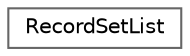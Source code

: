 digraph "类继承关系图"
{
 // LATEX_PDF_SIZE
  bgcolor="transparent";
  edge [fontname=Helvetica,fontsize=10,labelfontname=Helvetica,labelfontsize=10];
  node [fontname=Helvetica,fontsize=10,shape=box,height=0.2,width=0.4];
  rankdir="LR";
  Node0 [id="Node000000",label="RecordSetList",height=0.2,width=0.4,color="grey40", fillcolor="white", style="filled",URL="$class_record_set_list.html",tooltip="用于存储一组 RecordSet 的类"];
}
